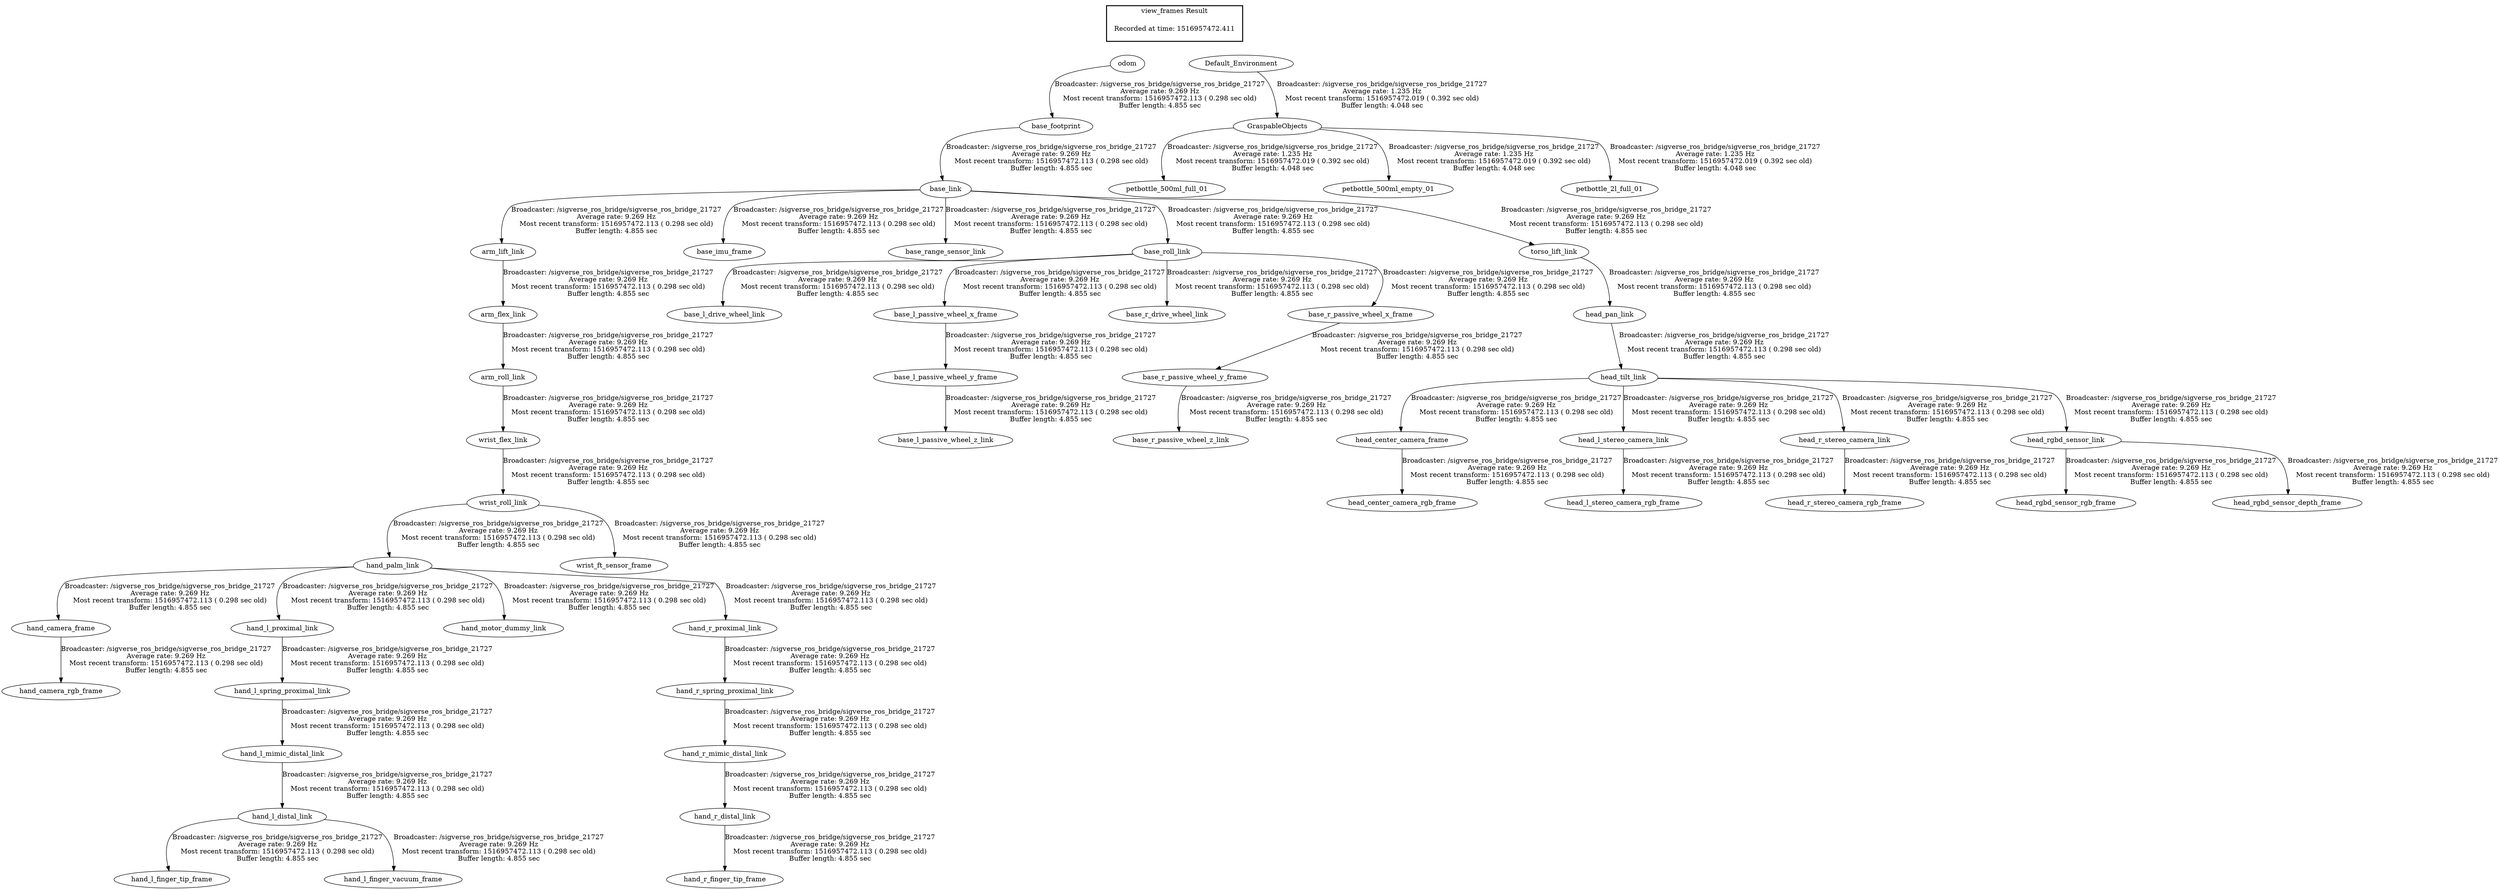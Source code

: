digraph G {
"odom" -> "base_footprint"[label="Broadcaster: /sigverse_ros_bridge/sigverse_ros_bridge_21727\nAverage rate: 9.269 Hz\nMost recent transform: 1516957472.113 ( 0.298 sec old)\nBuffer length: 4.855 sec\n"];
"base_footprint" -> "base_link"[label="Broadcaster: /sigverse_ros_bridge/sigverse_ros_bridge_21727\nAverage rate: 9.269 Hz\nMost recent transform: 1516957472.113 ( 0.298 sec old)\nBuffer length: 4.855 sec\n"];
"base_link" -> "arm_lift_link"[label="Broadcaster: /sigverse_ros_bridge/sigverse_ros_bridge_21727\nAverage rate: 9.269 Hz\nMost recent transform: 1516957472.113 ( 0.298 sec old)\nBuffer length: 4.855 sec\n"];
"arm_lift_link" -> "arm_flex_link"[label="Broadcaster: /sigverse_ros_bridge/sigverse_ros_bridge_21727\nAverage rate: 9.269 Hz\nMost recent transform: 1516957472.113 ( 0.298 sec old)\nBuffer length: 4.855 sec\n"];
"arm_flex_link" -> "arm_roll_link"[label="Broadcaster: /sigverse_ros_bridge/sigverse_ros_bridge_21727\nAverage rate: 9.269 Hz\nMost recent transform: 1516957472.113 ( 0.298 sec old)\nBuffer length: 4.855 sec\n"];
"arm_roll_link" -> "wrist_flex_link"[label="Broadcaster: /sigverse_ros_bridge/sigverse_ros_bridge_21727\nAverage rate: 9.269 Hz\nMost recent transform: 1516957472.113 ( 0.298 sec old)\nBuffer length: 4.855 sec\n"];
"wrist_flex_link" -> "wrist_roll_link"[label="Broadcaster: /sigverse_ros_bridge/sigverse_ros_bridge_21727\nAverage rate: 9.269 Hz\nMost recent transform: 1516957472.113 ( 0.298 sec old)\nBuffer length: 4.855 sec\n"];
"wrist_roll_link" -> "hand_palm_link"[label="Broadcaster: /sigverse_ros_bridge/sigverse_ros_bridge_21727\nAverage rate: 9.269 Hz\nMost recent transform: 1516957472.113 ( 0.298 sec old)\nBuffer length: 4.855 sec\n"];
"hand_palm_link" -> "hand_camera_frame"[label="Broadcaster: /sigverse_ros_bridge/sigverse_ros_bridge_21727\nAverage rate: 9.269 Hz\nMost recent transform: 1516957472.113 ( 0.298 sec old)\nBuffer length: 4.855 sec\n"];
"hand_camera_frame" -> "hand_camera_rgb_frame"[label="Broadcaster: /sigverse_ros_bridge/sigverse_ros_bridge_21727\nAverage rate: 9.269 Hz\nMost recent transform: 1516957472.113 ( 0.298 sec old)\nBuffer length: 4.855 sec\n"];
"hand_palm_link" -> "hand_l_proximal_link"[label="Broadcaster: /sigverse_ros_bridge/sigverse_ros_bridge_21727\nAverage rate: 9.269 Hz\nMost recent transform: 1516957472.113 ( 0.298 sec old)\nBuffer length: 4.855 sec\n"];
"hand_l_proximal_link" -> "hand_l_spring_proximal_link"[label="Broadcaster: /sigverse_ros_bridge/sigverse_ros_bridge_21727\nAverage rate: 9.269 Hz\nMost recent transform: 1516957472.113 ( 0.298 sec old)\nBuffer length: 4.855 sec\n"];
"hand_l_spring_proximal_link" -> "hand_l_mimic_distal_link"[label="Broadcaster: /sigverse_ros_bridge/sigverse_ros_bridge_21727\nAverage rate: 9.269 Hz\nMost recent transform: 1516957472.113 ( 0.298 sec old)\nBuffer length: 4.855 sec\n"];
"hand_l_mimic_distal_link" -> "hand_l_distal_link"[label="Broadcaster: /sigverse_ros_bridge/sigverse_ros_bridge_21727\nAverage rate: 9.269 Hz\nMost recent transform: 1516957472.113 ( 0.298 sec old)\nBuffer length: 4.855 sec\n"];
"hand_l_distal_link" -> "hand_l_finger_tip_frame"[label="Broadcaster: /sigverse_ros_bridge/sigverse_ros_bridge_21727\nAverage rate: 9.269 Hz\nMost recent transform: 1516957472.113 ( 0.298 sec old)\nBuffer length: 4.855 sec\n"];
"hand_l_distal_link" -> "hand_l_finger_vacuum_frame"[label="Broadcaster: /sigverse_ros_bridge/sigverse_ros_bridge_21727\nAverage rate: 9.269 Hz\nMost recent transform: 1516957472.113 ( 0.298 sec old)\nBuffer length: 4.855 sec\n"];
"hand_palm_link" -> "hand_motor_dummy_link"[label="Broadcaster: /sigverse_ros_bridge/sigverse_ros_bridge_21727\nAverage rate: 9.269 Hz\nMost recent transform: 1516957472.113 ( 0.298 sec old)\nBuffer length: 4.855 sec\n"];
"hand_palm_link" -> "hand_r_proximal_link"[label="Broadcaster: /sigverse_ros_bridge/sigverse_ros_bridge_21727\nAverage rate: 9.269 Hz\nMost recent transform: 1516957472.113 ( 0.298 sec old)\nBuffer length: 4.855 sec\n"];
"hand_r_proximal_link" -> "hand_r_spring_proximal_link"[label="Broadcaster: /sigverse_ros_bridge/sigverse_ros_bridge_21727\nAverage rate: 9.269 Hz\nMost recent transform: 1516957472.113 ( 0.298 sec old)\nBuffer length: 4.855 sec\n"];
"hand_r_spring_proximal_link" -> "hand_r_mimic_distal_link"[label="Broadcaster: /sigverse_ros_bridge/sigverse_ros_bridge_21727\nAverage rate: 9.269 Hz\nMost recent transform: 1516957472.113 ( 0.298 sec old)\nBuffer length: 4.855 sec\n"];
"hand_r_mimic_distal_link" -> "hand_r_distal_link"[label="Broadcaster: /sigverse_ros_bridge/sigverse_ros_bridge_21727\nAverage rate: 9.269 Hz\nMost recent transform: 1516957472.113 ( 0.298 sec old)\nBuffer length: 4.855 sec\n"];
"hand_r_distal_link" -> "hand_r_finger_tip_frame"[label="Broadcaster: /sigverse_ros_bridge/sigverse_ros_bridge_21727\nAverage rate: 9.269 Hz\nMost recent transform: 1516957472.113 ( 0.298 sec old)\nBuffer length: 4.855 sec\n"];
"wrist_roll_link" -> "wrist_ft_sensor_frame"[label="Broadcaster: /sigverse_ros_bridge/sigverse_ros_bridge_21727\nAverage rate: 9.269 Hz\nMost recent transform: 1516957472.113 ( 0.298 sec old)\nBuffer length: 4.855 sec\n"];
"base_link" -> "base_imu_frame"[label="Broadcaster: /sigverse_ros_bridge/sigverse_ros_bridge_21727\nAverage rate: 9.269 Hz\nMost recent transform: 1516957472.113 ( 0.298 sec old)\nBuffer length: 4.855 sec\n"];
"base_link" -> "base_range_sensor_link"[label="Broadcaster: /sigverse_ros_bridge/sigverse_ros_bridge_21727\nAverage rate: 9.269 Hz\nMost recent transform: 1516957472.113 ( 0.298 sec old)\nBuffer length: 4.855 sec\n"];
"base_link" -> "base_roll_link"[label="Broadcaster: /sigverse_ros_bridge/sigverse_ros_bridge_21727\nAverage rate: 9.269 Hz\nMost recent transform: 1516957472.113 ( 0.298 sec old)\nBuffer length: 4.855 sec\n"];
"base_roll_link" -> "base_l_drive_wheel_link"[label="Broadcaster: /sigverse_ros_bridge/sigverse_ros_bridge_21727\nAverage rate: 9.269 Hz\nMost recent transform: 1516957472.113 ( 0.298 sec old)\nBuffer length: 4.855 sec\n"];
"base_roll_link" -> "base_l_passive_wheel_x_frame"[label="Broadcaster: /sigverse_ros_bridge/sigverse_ros_bridge_21727\nAverage rate: 9.269 Hz\nMost recent transform: 1516957472.113 ( 0.298 sec old)\nBuffer length: 4.855 sec\n"];
"base_l_passive_wheel_x_frame" -> "base_l_passive_wheel_y_frame"[label="Broadcaster: /sigverse_ros_bridge/sigverse_ros_bridge_21727\nAverage rate: 9.269 Hz\nMost recent transform: 1516957472.113 ( 0.298 sec old)\nBuffer length: 4.855 sec\n"];
"base_l_passive_wheel_y_frame" -> "base_l_passive_wheel_z_link"[label="Broadcaster: /sigverse_ros_bridge/sigverse_ros_bridge_21727\nAverage rate: 9.269 Hz\nMost recent transform: 1516957472.113 ( 0.298 sec old)\nBuffer length: 4.855 sec\n"];
"base_roll_link" -> "base_r_drive_wheel_link"[label="Broadcaster: /sigverse_ros_bridge/sigverse_ros_bridge_21727\nAverage rate: 9.269 Hz\nMost recent transform: 1516957472.113 ( 0.298 sec old)\nBuffer length: 4.855 sec\n"];
"base_roll_link" -> "base_r_passive_wheel_x_frame"[label="Broadcaster: /sigverse_ros_bridge/sigverse_ros_bridge_21727\nAverage rate: 9.269 Hz\nMost recent transform: 1516957472.113 ( 0.298 sec old)\nBuffer length: 4.855 sec\n"];
"base_r_passive_wheel_x_frame" -> "base_r_passive_wheel_y_frame"[label="Broadcaster: /sigverse_ros_bridge/sigverse_ros_bridge_21727\nAverage rate: 9.269 Hz\nMost recent transform: 1516957472.113 ( 0.298 sec old)\nBuffer length: 4.855 sec\n"];
"base_r_passive_wheel_y_frame" -> "base_r_passive_wheel_z_link"[label="Broadcaster: /sigverse_ros_bridge/sigverse_ros_bridge_21727\nAverage rate: 9.269 Hz\nMost recent transform: 1516957472.113 ( 0.298 sec old)\nBuffer length: 4.855 sec\n"];
"base_link" -> "torso_lift_link"[label="Broadcaster: /sigverse_ros_bridge/sigverse_ros_bridge_21727\nAverage rate: 9.269 Hz\nMost recent transform: 1516957472.113 ( 0.298 sec old)\nBuffer length: 4.855 sec\n"];
"torso_lift_link" -> "head_pan_link"[label="Broadcaster: /sigverse_ros_bridge/sigverse_ros_bridge_21727\nAverage rate: 9.269 Hz\nMost recent transform: 1516957472.113 ( 0.298 sec old)\nBuffer length: 4.855 sec\n"];
"head_pan_link" -> "head_tilt_link"[label="Broadcaster: /sigverse_ros_bridge/sigverse_ros_bridge_21727\nAverage rate: 9.269 Hz\nMost recent transform: 1516957472.113 ( 0.298 sec old)\nBuffer length: 4.855 sec\n"];
"head_tilt_link" -> "head_center_camera_frame"[label="Broadcaster: /sigverse_ros_bridge/sigverse_ros_bridge_21727\nAverage rate: 9.269 Hz\nMost recent transform: 1516957472.113 ( 0.298 sec old)\nBuffer length: 4.855 sec\n"];
"head_center_camera_frame" -> "head_center_camera_rgb_frame"[label="Broadcaster: /sigverse_ros_bridge/sigverse_ros_bridge_21727\nAverage rate: 9.269 Hz\nMost recent transform: 1516957472.113 ( 0.298 sec old)\nBuffer length: 4.855 sec\n"];
"head_tilt_link" -> "head_l_stereo_camera_link"[label="Broadcaster: /sigverse_ros_bridge/sigverse_ros_bridge_21727\nAverage rate: 9.269 Hz\nMost recent transform: 1516957472.113 ( 0.298 sec old)\nBuffer length: 4.855 sec\n"];
"head_l_stereo_camera_link" -> "head_l_stereo_camera_rgb_frame"[label="Broadcaster: /sigverse_ros_bridge/sigverse_ros_bridge_21727\nAverage rate: 9.269 Hz\nMost recent transform: 1516957472.113 ( 0.298 sec old)\nBuffer length: 4.855 sec\n"];
"head_tilt_link" -> "head_r_stereo_camera_link"[label="Broadcaster: /sigverse_ros_bridge/sigverse_ros_bridge_21727\nAverage rate: 9.269 Hz\nMost recent transform: 1516957472.113 ( 0.298 sec old)\nBuffer length: 4.855 sec\n"];
"head_r_stereo_camera_link" -> "head_r_stereo_camera_rgb_frame"[label="Broadcaster: /sigverse_ros_bridge/sigverse_ros_bridge_21727\nAverage rate: 9.269 Hz\nMost recent transform: 1516957472.113 ( 0.298 sec old)\nBuffer length: 4.855 sec\n"];
"head_tilt_link" -> "head_rgbd_sensor_link"[label="Broadcaster: /sigverse_ros_bridge/sigverse_ros_bridge_21727\nAverage rate: 9.269 Hz\nMost recent transform: 1516957472.113 ( 0.298 sec old)\nBuffer length: 4.855 sec\n"];
"head_rgbd_sensor_link" -> "head_rgbd_sensor_rgb_frame"[label="Broadcaster: /sigverse_ros_bridge/sigverse_ros_bridge_21727\nAverage rate: 9.269 Hz\nMost recent transform: 1516957472.113 ( 0.298 sec old)\nBuffer length: 4.855 sec\n"];
"head_rgbd_sensor_link" -> "head_rgbd_sensor_depth_frame"[label="Broadcaster: /sigverse_ros_bridge/sigverse_ros_bridge_21727\nAverage rate: 9.269 Hz\nMost recent transform: 1516957472.113 ( 0.298 sec old)\nBuffer length: 4.855 sec\n"];
"Default_Environment" -> "GraspableObjects"[label="Broadcaster: /sigverse_ros_bridge/sigverse_ros_bridge_21727\nAverage rate: 1.235 Hz\nMost recent transform: 1516957472.019 ( 0.392 sec old)\nBuffer length: 4.048 sec\n"];
"GraspableObjects" -> "petbottle_500ml_full_01"[label="Broadcaster: /sigverse_ros_bridge/sigverse_ros_bridge_21727\nAverage rate: 1.235 Hz\nMost recent transform: 1516957472.019 ( 0.392 sec old)\nBuffer length: 4.048 sec\n"];
"GraspableObjects" -> "petbottle_500ml_empty_01"[label="Broadcaster: /sigverse_ros_bridge/sigverse_ros_bridge_21727\nAverage rate: 1.235 Hz\nMost recent transform: 1516957472.019 ( 0.392 sec old)\nBuffer length: 4.048 sec\n"];
"GraspableObjects" -> "petbottle_2l_full_01"[label="Broadcaster: /sigverse_ros_bridge/sigverse_ros_bridge_21727\nAverage rate: 1.235 Hz\nMost recent transform: 1516957472.019 ( 0.392 sec old)\nBuffer length: 4.048 sec\n"];
edge [style=invis];
 subgraph cluster_legend { style=bold; color=black; label ="view_frames Result";
"Recorded at time: 1516957472.411"[ shape=plaintext ] ;
 }->"odom";
edge [style=invis];
 subgraph cluster_legend { style=bold; color=black; label ="view_frames Result";
"Recorded at time: 1516957472.411"[ shape=plaintext ] ;
 }->"Default_Environment";
}